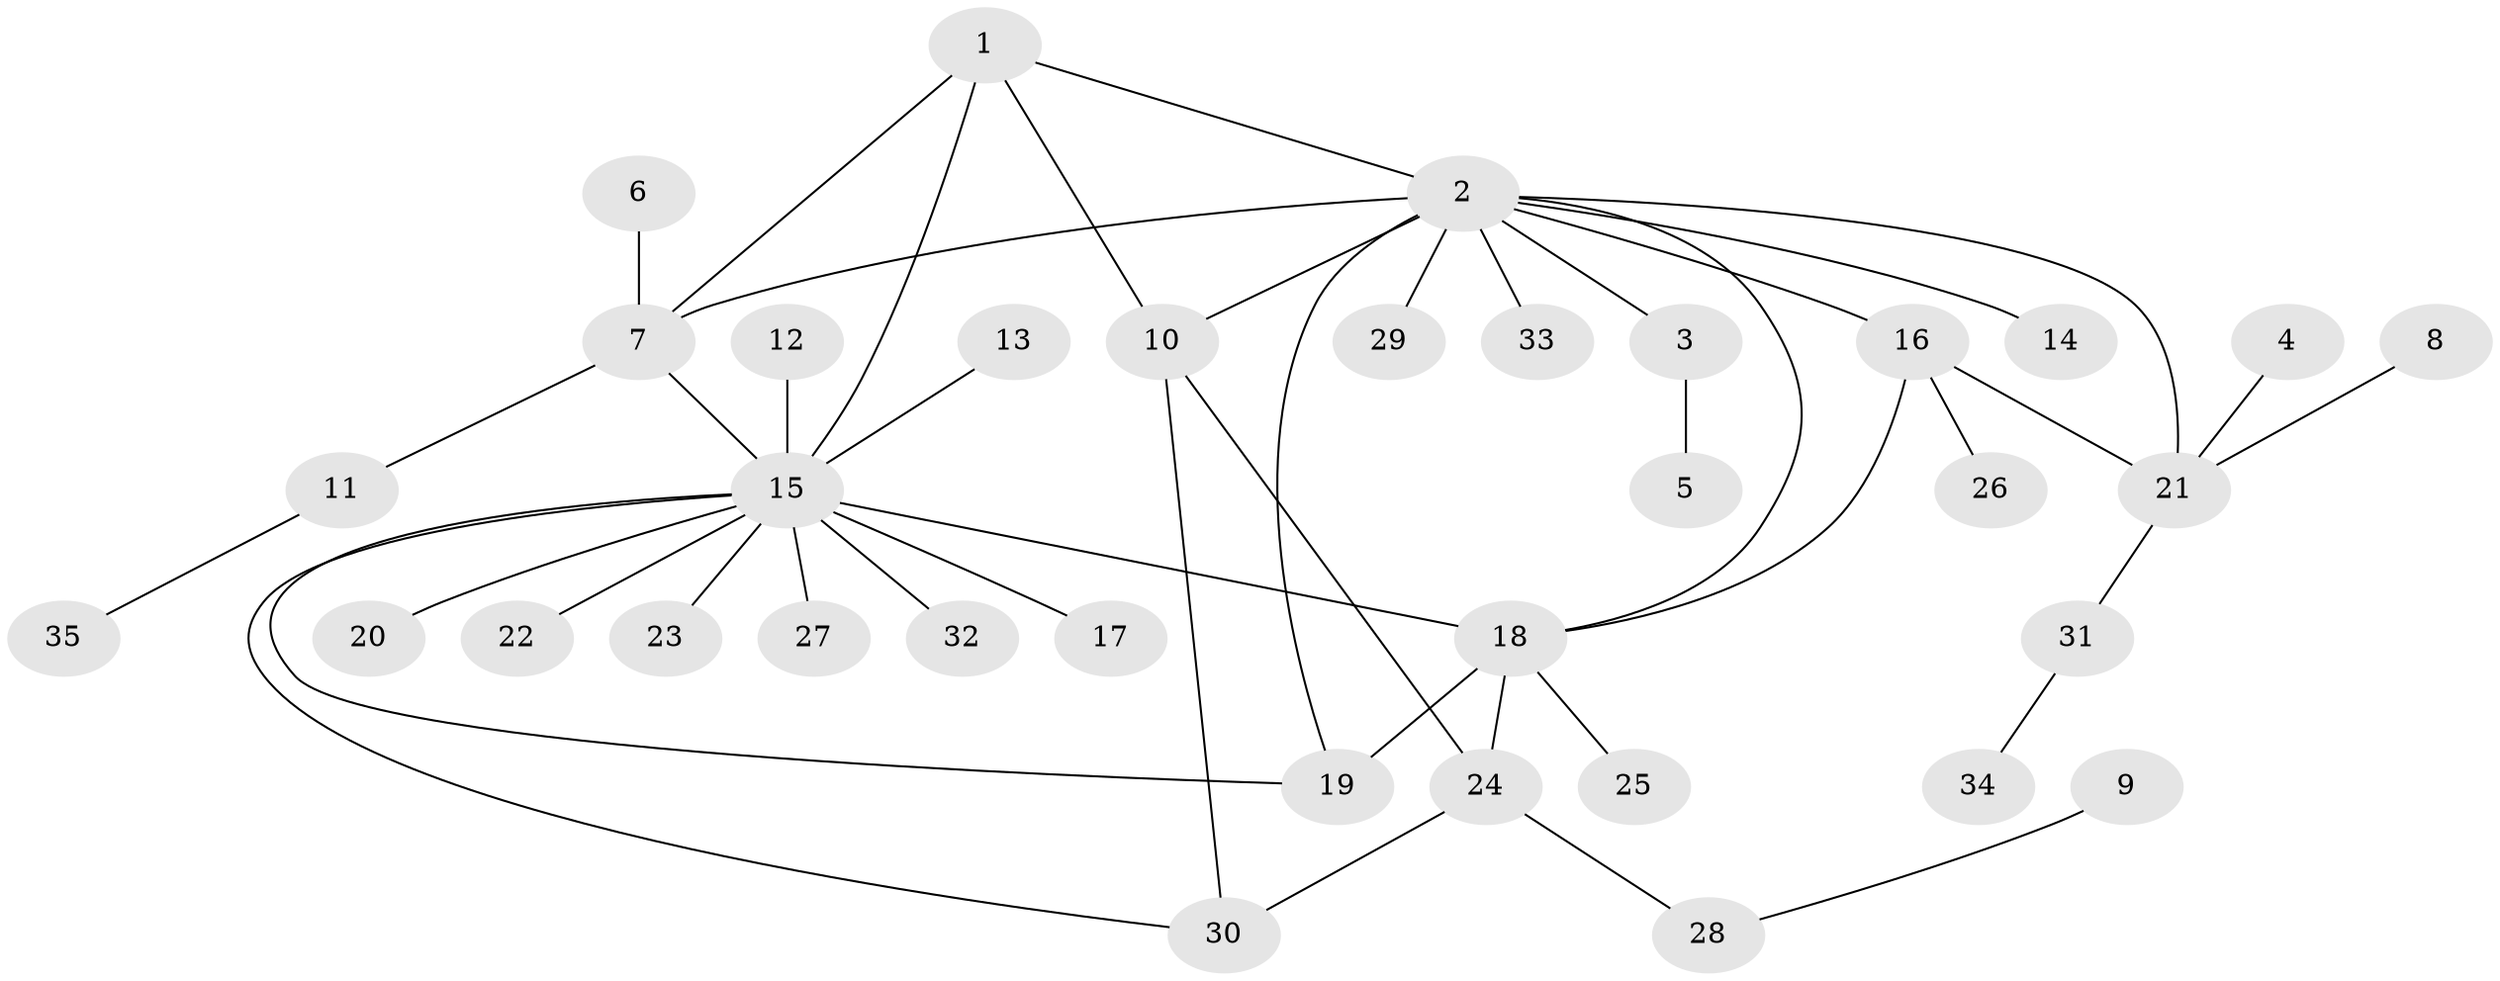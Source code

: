 // original degree distribution, {6: 0.08695652173913043, 3: 0.11594202898550725, 4: 0.07246376811594203, 9: 0.014492753623188406, 10: 0.014492753623188406, 5: 0.014492753623188406, 2: 0.18840579710144928, 1: 0.4927536231884058}
// Generated by graph-tools (version 1.1) at 2025/26/03/09/25 03:26:46]
// undirected, 35 vertices, 45 edges
graph export_dot {
graph [start="1"]
  node [color=gray90,style=filled];
  1;
  2;
  3;
  4;
  5;
  6;
  7;
  8;
  9;
  10;
  11;
  12;
  13;
  14;
  15;
  16;
  17;
  18;
  19;
  20;
  21;
  22;
  23;
  24;
  25;
  26;
  27;
  28;
  29;
  30;
  31;
  32;
  33;
  34;
  35;
  1 -- 2 [weight=1.0];
  1 -- 7 [weight=1.0];
  1 -- 10 [weight=1.0];
  1 -- 15 [weight=1.0];
  2 -- 3 [weight=1.0];
  2 -- 7 [weight=1.0];
  2 -- 10 [weight=2.0];
  2 -- 14 [weight=1.0];
  2 -- 16 [weight=1.0];
  2 -- 18 [weight=1.0];
  2 -- 19 [weight=1.0];
  2 -- 21 [weight=1.0];
  2 -- 29 [weight=1.0];
  2 -- 33 [weight=1.0];
  3 -- 5 [weight=1.0];
  4 -- 21 [weight=1.0];
  6 -- 7 [weight=1.0];
  7 -- 11 [weight=1.0];
  7 -- 15 [weight=1.0];
  8 -- 21 [weight=1.0];
  9 -- 28 [weight=1.0];
  10 -- 24 [weight=1.0];
  10 -- 30 [weight=1.0];
  11 -- 35 [weight=1.0];
  12 -- 15 [weight=1.0];
  13 -- 15 [weight=1.0];
  15 -- 17 [weight=1.0];
  15 -- 18 [weight=1.0];
  15 -- 19 [weight=1.0];
  15 -- 20 [weight=1.0];
  15 -- 22 [weight=1.0];
  15 -- 23 [weight=1.0];
  15 -- 27 [weight=1.0];
  15 -- 30 [weight=1.0];
  15 -- 32 [weight=1.0];
  16 -- 18 [weight=1.0];
  16 -- 21 [weight=1.0];
  16 -- 26 [weight=1.0];
  18 -- 19 [weight=2.0];
  18 -- 24 [weight=1.0];
  18 -- 25 [weight=1.0];
  21 -- 31 [weight=1.0];
  24 -- 28 [weight=1.0];
  24 -- 30 [weight=1.0];
  31 -- 34 [weight=1.0];
}
